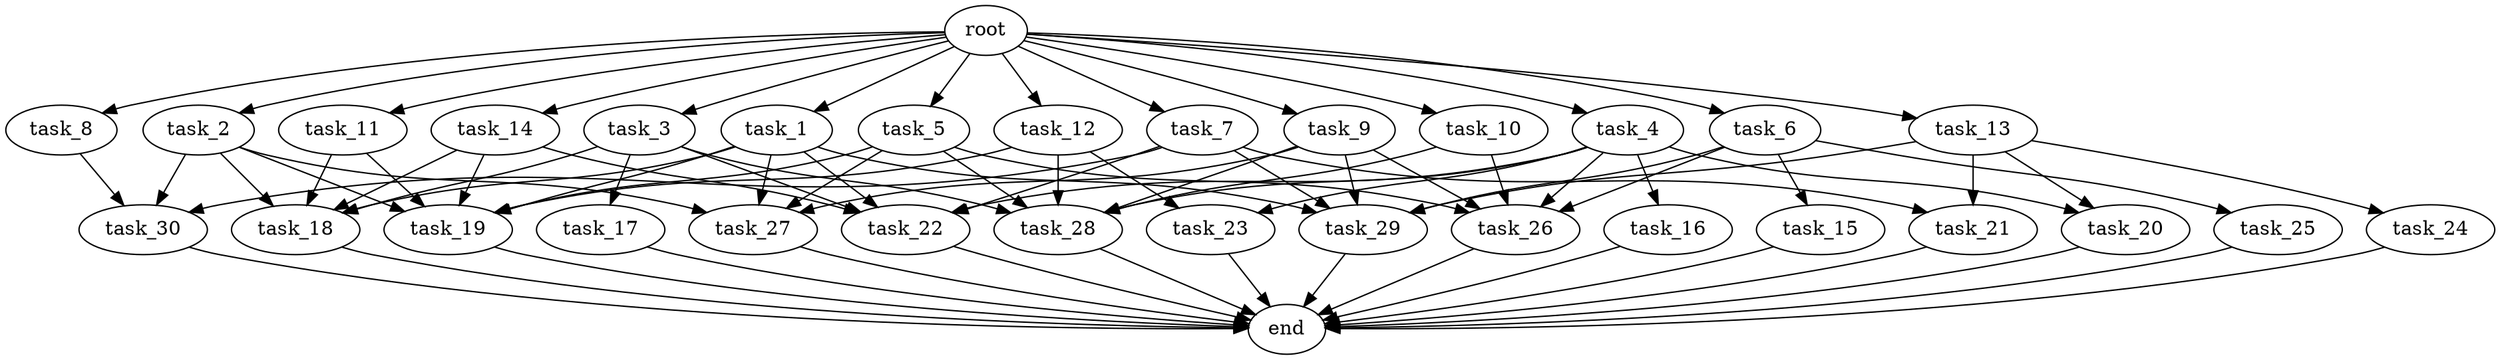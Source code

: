 digraph G {
  root [size="0.000000e+00"];
  task_1 [size="9.758557e+10"];
  task_2 [size="5.760094e+10"];
  task_3 [size="1.374157e+10"];
  task_4 [size="8.364434e+10"];
  task_5 [size="7.931224e+10"];
  task_6 [size="7.642515e+10"];
  task_7 [size="5.931259e+10"];
  task_8 [size="3.355702e+10"];
  task_9 [size="1.208334e+10"];
  task_10 [size="1.413227e+10"];
  task_11 [size="4.152128e+10"];
  task_12 [size="6.963262e+10"];
  task_13 [size="5.534524e+10"];
  task_14 [size="4.387173e+10"];
  task_15 [size="9.256830e+10"];
  task_16 [size="4.079482e+09"];
  task_17 [size="1.000579e+10"];
  task_18 [size="8.473820e+10"];
  task_19 [size="6.124803e+10"];
  task_20 [size="7.776839e+10"];
  task_21 [size="1.572876e+09"];
  task_22 [size="4.870188e+10"];
  task_23 [size="6.448944e+08"];
  task_24 [size="1.794949e+10"];
  task_25 [size="8.923233e+09"];
  task_26 [size="6.517906e+10"];
  task_27 [size="8.869265e+10"];
  task_28 [size="4.162806e+10"];
  task_29 [size="8.074311e+10"];
  task_30 [size="7.725855e+10"];
  end [size="0.000000e+00"];

  root -> task_1 [size="1.000000e-12"];
  root -> task_2 [size="1.000000e-12"];
  root -> task_3 [size="1.000000e-12"];
  root -> task_4 [size="1.000000e-12"];
  root -> task_5 [size="1.000000e-12"];
  root -> task_6 [size="1.000000e-12"];
  root -> task_7 [size="1.000000e-12"];
  root -> task_8 [size="1.000000e-12"];
  root -> task_9 [size="1.000000e-12"];
  root -> task_10 [size="1.000000e-12"];
  root -> task_11 [size="1.000000e-12"];
  root -> task_12 [size="1.000000e-12"];
  root -> task_13 [size="1.000000e-12"];
  root -> task_14 [size="1.000000e-12"];
  task_1 -> task_18 [size="1.694764e+08"];
  task_1 -> task_19 [size="1.020800e+08"];
  task_1 -> task_22 [size="9.740376e+07"];
  task_1 -> task_27 [size="2.217316e+08"];
  task_1 -> task_29 [size="1.614862e+08"];
  task_2 -> task_18 [size="1.694764e+08"];
  task_2 -> task_19 [size="1.020800e+08"];
  task_2 -> task_27 [size="2.217316e+08"];
  task_2 -> task_30 [size="2.575285e+08"];
  task_3 -> task_17 [size="1.000579e+08"];
  task_3 -> task_18 [size="1.694764e+08"];
  task_3 -> task_22 [size="9.740376e+07"];
  task_3 -> task_28 [size="6.938010e+07"];
  task_4 -> task_16 [size="4.079482e+07"];
  task_4 -> task_20 [size="3.888419e+08"];
  task_4 -> task_22 [size="9.740376e+07"];
  task_4 -> task_23 [size="3.224472e+06"];
  task_4 -> task_26 [size="1.303581e+08"];
  task_4 -> task_28 [size="6.938010e+07"];
  task_5 -> task_19 [size="1.020800e+08"];
  task_5 -> task_26 [size="1.303581e+08"];
  task_5 -> task_27 [size="2.217316e+08"];
  task_5 -> task_28 [size="6.938010e+07"];
  task_6 -> task_15 [size="9.256830e+08"];
  task_6 -> task_25 [size="8.923233e+07"];
  task_6 -> task_26 [size="1.303581e+08"];
  task_6 -> task_29 [size="1.614862e+08"];
  task_7 -> task_21 [size="7.864382e+06"];
  task_7 -> task_22 [size="9.740376e+07"];
  task_7 -> task_29 [size="1.614862e+08"];
  task_7 -> task_30 [size="2.575285e+08"];
  task_8 -> task_30 [size="2.575285e+08"];
  task_9 -> task_26 [size="1.303581e+08"];
  task_9 -> task_27 [size="2.217316e+08"];
  task_9 -> task_28 [size="6.938010e+07"];
  task_9 -> task_29 [size="1.614862e+08"];
  task_10 -> task_26 [size="1.303581e+08"];
  task_10 -> task_28 [size="6.938010e+07"];
  task_11 -> task_18 [size="1.694764e+08"];
  task_11 -> task_19 [size="1.020800e+08"];
  task_12 -> task_19 [size="1.020800e+08"];
  task_12 -> task_23 [size="3.224472e+06"];
  task_12 -> task_28 [size="6.938010e+07"];
  task_13 -> task_20 [size="3.888419e+08"];
  task_13 -> task_21 [size="7.864382e+06"];
  task_13 -> task_24 [size="1.794949e+08"];
  task_13 -> task_29 [size="1.614862e+08"];
  task_14 -> task_18 [size="1.694764e+08"];
  task_14 -> task_19 [size="1.020800e+08"];
  task_14 -> task_22 [size="9.740376e+07"];
  task_15 -> end [size="1.000000e-12"];
  task_16 -> end [size="1.000000e-12"];
  task_17 -> end [size="1.000000e-12"];
  task_18 -> end [size="1.000000e-12"];
  task_19 -> end [size="1.000000e-12"];
  task_20 -> end [size="1.000000e-12"];
  task_21 -> end [size="1.000000e-12"];
  task_22 -> end [size="1.000000e-12"];
  task_23 -> end [size="1.000000e-12"];
  task_24 -> end [size="1.000000e-12"];
  task_25 -> end [size="1.000000e-12"];
  task_26 -> end [size="1.000000e-12"];
  task_27 -> end [size="1.000000e-12"];
  task_28 -> end [size="1.000000e-12"];
  task_29 -> end [size="1.000000e-12"];
  task_30 -> end [size="1.000000e-12"];
}

